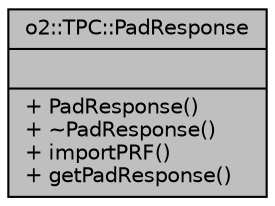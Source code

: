 digraph "o2::TPC::PadResponse"
{
 // INTERACTIVE_SVG=YES
  bgcolor="transparent";
  edge [fontname="Helvetica",fontsize="10",labelfontname="Helvetica",labelfontsize="10"];
  node [fontname="Helvetica",fontsize="10",shape=record];
  Node1 [label="{o2::TPC::PadResponse\n||+ PadResponse()\l+ ~PadResponse()\l+ importPRF()\l+ getPadResponse()\l}",height=0.2,width=0.4,color="black", fillcolor="grey75", style="filled" fontcolor="black"];
}
